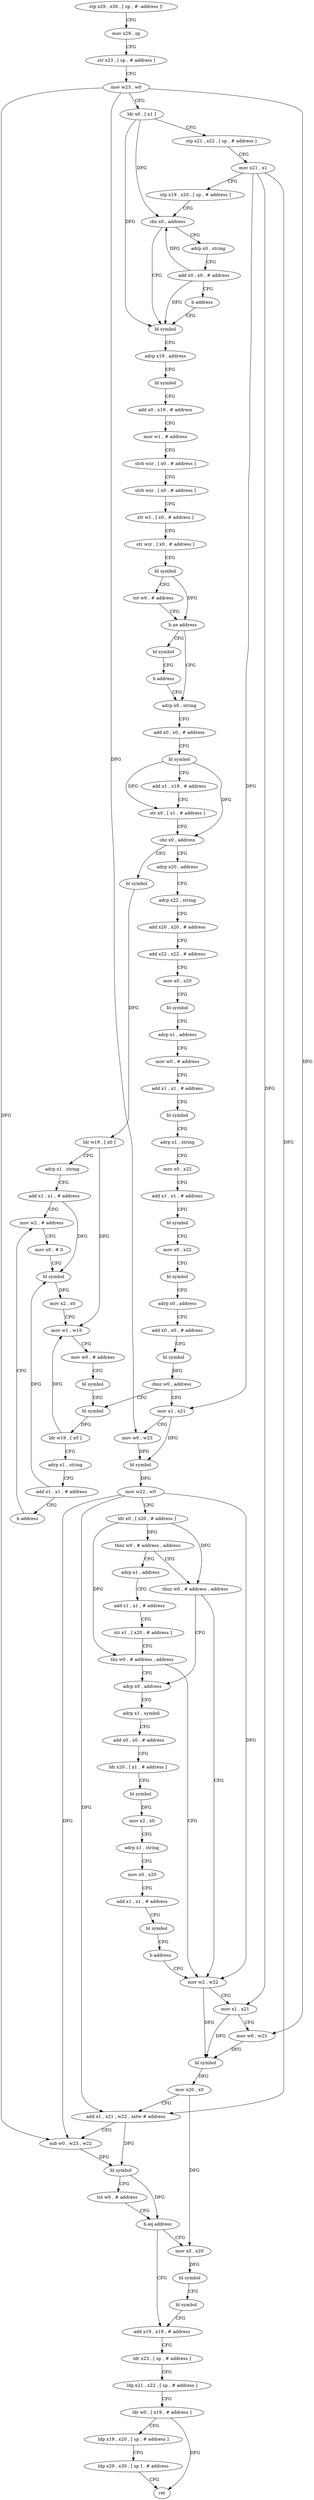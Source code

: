 digraph "func" {
"4208320" [label = "stp x29 , x30 , [ sp , #- address ]!" ]
"4208324" [label = "mov x29 , sp" ]
"4208328" [label = "str x23 , [ sp , # address ]" ]
"4208332" [label = "mov w23 , w0" ]
"4208336" [label = "ldr x0 , [ x1 ]" ]
"4208340" [label = "stp x21 , x22 , [ sp , # address ]" ]
"4208344" [label = "mov x21 , x1" ]
"4208348" [label = "stp x19 , x20 , [ sp , # address ]" ]
"4208352" [label = "cbz x0 , address" ]
"4208684" [label = "adrp x0 , string" ]
"4208356" [label = "bl symbol" ]
"4208688" [label = "add x0 , x0 , # address" ]
"4208692" [label = "b address" ]
"4208360" [label = "adrp x19 , address" ]
"4208364" [label = "bl symbol" ]
"4208368" [label = "add x0 , x19 , # address" ]
"4208372" [label = "mov w1 , # address" ]
"4208376" [label = "strb wzr , [ x0 , # address ]" ]
"4208380" [label = "strb wzr , [ x0 , # address ]" ]
"4208384" [label = "str w1 , [ x0 , # address ]" ]
"4208388" [label = "str wzr , [ x0 , # address ]" ]
"4208392" [label = "bl symbol" ]
"4208396" [label = "tst w0 , # address" ]
"4208400" [label = "b.ne address" ]
"4208676" [label = "bl symbol" ]
"4208404" [label = "adrp x0 , string" ]
"4208680" [label = "b address" ]
"4208408" [label = "add x0 , x0 , # address" ]
"4208412" [label = "bl symbol" ]
"4208416" [label = "add x1 , x19 , # address" ]
"4208420" [label = "str x0 , [ x1 , # address ]" ]
"4208424" [label = "cbz x0 , address" ]
"4208696" [label = "bl symbol" ]
"4208428" [label = "adrp x20 , address" ]
"4208700" [label = "ldr w19 , [ x0 ]" ]
"4208704" [label = "adrp x1 , string" ]
"4208708" [label = "add x1 , x1 , # address" ]
"4208712" [label = "mov w2 , # address" ]
"4208432" [label = "adrp x22 , string" ]
"4208436" [label = "add x20 , x20 , # address" ]
"4208440" [label = "add x22 , x22 , # address" ]
"4208444" [label = "mov x0 , x20" ]
"4208448" [label = "bl symbol" ]
"4208452" [label = "adrp x1 , address" ]
"4208456" [label = "mov w0 , # address" ]
"4208460" [label = "add x1 , x1 , # address" ]
"4208464" [label = "bl symbol" ]
"4208468" [label = "adrp x1 , string" ]
"4208472" [label = "mov x0 , x22" ]
"4208476" [label = "add x1 , x1 , # address" ]
"4208480" [label = "bl symbol" ]
"4208484" [label = "mov x0 , x22" ]
"4208488" [label = "bl symbol" ]
"4208492" [label = "adrp x0 , address" ]
"4208496" [label = "add x0 , x0 , # address" ]
"4208500" [label = "bl symbol" ]
"4208504" [label = "cbnz w0 , address" ]
"4208740" [label = "bl symbol" ]
"4208508" [label = "mov x1 , x21" ]
"4208716" [label = "mov x0 , # 0" ]
"4208720" [label = "bl symbol" ]
"4208724" [label = "mov x2 , x0" ]
"4208728" [label = "mov w1 , w19" ]
"4208732" [label = "mov w0 , # address" ]
"4208736" [label = "bl symbol" ]
"4208744" [label = "ldr w19 , [ x0 ]" ]
"4208748" [label = "adrp x1 , string" ]
"4208752" [label = "add x1 , x1 , # address" ]
"4208756" [label = "b address" ]
"4208512" [label = "mov w0 , w23" ]
"4208516" [label = "bl symbol" ]
"4208520" [label = "mov w22 , w0" ]
"4208524" [label = "ldr x0 , [ x20 , # address ]" ]
"4208528" [label = "tbnz w0 , # address , address" ]
"4208616" [label = "adrp x1 , address" ]
"4208532" [label = "tbnz w0 , # address , address" ]
"4208620" [label = "add x1 , x1 , # address" ]
"4208624" [label = "str x1 , [ x20 , # address ]" ]
"4208628" [label = "tbz w0 , # address , address" ]
"4208536" [label = "mov w2 , w22" ]
"4208632" [label = "adrp x0 , address" ]
"4208540" [label = "mov x1 , x21" ]
"4208544" [label = "mov w0 , w23" ]
"4208548" [label = "bl symbol" ]
"4208552" [label = "mov x20 , x0" ]
"4208556" [label = "add x1 , x21 , w22 , sxtw # address" ]
"4208560" [label = "sub w0 , w23 , w22" ]
"4208564" [label = "bl symbol" ]
"4208568" [label = "tst w0 , # address" ]
"4208572" [label = "b.eq address" ]
"4208588" [label = "add x19 , x19 , # address" ]
"4208576" [label = "mov x0 , x20" ]
"4208636" [label = "adrp x1 , symbol" ]
"4208640" [label = "add x0 , x0 , # address" ]
"4208644" [label = "ldr x20 , [ x1 , # address ]" ]
"4208648" [label = "bl symbol" ]
"4208652" [label = "mov x2 , x0" ]
"4208656" [label = "adrp x1 , string" ]
"4208660" [label = "mov x0 , x20" ]
"4208664" [label = "add x1 , x1 , # address" ]
"4208668" [label = "bl symbol" ]
"4208672" [label = "b address" ]
"4208592" [label = "ldr x23 , [ sp , # address ]" ]
"4208596" [label = "ldp x21 , x22 , [ sp , # address ]" ]
"4208600" [label = "ldr w0 , [ x19 , # address ]" ]
"4208604" [label = "ldp x19 , x20 , [ sp , # address ]" ]
"4208608" [label = "ldp x29 , x30 , [ sp ] , # address" ]
"4208612" [label = "ret" ]
"4208580" [label = "bl symbol" ]
"4208584" [label = "bl symbol" ]
"4208320" -> "4208324" [ label = "CFG" ]
"4208324" -> "4208328" [ label = "CFG" ]
"4208328" -> "4208332" [ label = "CFG" ]
"4208332" -> "4208336" [ label = "CFG" ]
"4208332" -> "4208512" [ label = "DFG" ]
"4208332" -> "4208544" [ label = "DFG" ]
"4208332" -> "4208560" [ label = "DFG" ]
"4208336" -> "4208340" [ label = "CFG" ]
"4208336" -> "4208352" [ label = "DFG" ]
"4208336" -> "4208356" [ label = "DFG" ]
"4208340" -> "4208344" [ label = "CFG" ]
"4208344" -> "4208348" [ label = "CFG" ]
"4208344" -> "4208508" [ label = "DFG" ]
"4208344" -> "4208540" [ label = "DFG" ]
"4208344" -> "4208556" [ label = "DFG" ]
"4208348" -> "4208352" [ label = "CFG" ]
"4208352" -> "4208684" [ label = "CFG" ]
"4208352" -> "4208356" [ label = "CFG" ]
"4208684" -> "4208688" [ label = "CFG" ]
"4208356" -> "4208360" [ label = "CFG" ]
"4208688" -> "4208692" [ label = "CFG" ]
"4208688" -> "4208352" [ label = "DFG" ]
"4208688" -> "4208356" [ label = "DFG" ]
"4208692" -> "4208356" [ label = "CFG" ]
"4208360" -> "4208364" [ label = "CFG" ]
"4208364" -> "4208368" [ label = "CFG" ]
"4208368" -> "4208372" [ label = "CFG" ]
"4208372" -> "4208376" [ label = "CFG" ]
"4208376" -> "4208380" [ label = "CFG" ]
"4208380" -> "4208384" [ label = "CFG" ]
"4208384" -> "4208388" [ label = "CFG" ]
"4208388" -> "4208392" [ label = "CFG" ]
"4208392" -> "4208396" [ label = "CFG" ]
"4208392" -> "4208400" [ label = "DFG" ]
"4208396" -> "4208400" [ label = "CFG" ]
"4208400" -> "4208676" [ label = "CFG" ]
"4208400" -> "4208404" [ label = "CFG" ]
"4208676" -> "4208680" [ label = "CFG" ]
"4208404" -> "4208408" [ label = "CFG" ]
"4208680" -> "4208404" [ label = "CFG" ]
"4208408" -> "4208412" [ label = "CFG" ]
"4208412" -> "4208416" [ label = "CFG" ]
"4208412" -> "4208420" [ label = "DFG" ]
"4208412" -> "4208424" [ label = "DFG" ]
"4208416" -> "4208420" [ label = "CFG" ]
"4208420" -> "4208424" [ label = "CFG" ]
"4208424" -> "4208696" [ label = "CFG" ]
"4208424" -> "4208428" [ label = "CFG" ]
"4208696" -> "4208700" [ label = "DFG" ]
"4208428" -> "4208432" [ label = "CFG" ]
"4208700" -> "4208704" [ label = "CFG" ]
"4208700" -> "4208728" [ label = "DFG" ]
"4208704" -> "4208708" [ label = "CFG" ]
"4208708" -> "4208712" [ label = "CFG" ]
"4208708" -> "4208720" [ label = "DFG" ]
"4208712" -> "4208716" [ label = "CFG" ]
"4208432" -> "4208436" [ label = "CFG" ]
"4208436" -> "4208440" [ label = "CFG" ]
"4208440" -> "4208444" [ label = "CFG" ]
"4208444" -> "4208448" [ label = "CFG" ]
"4208448" -> "4208452" [ label = "CFG" ]
"4208452" -> "4208456" [ label = "CFG" ]
"4208456" -> "4208460" [ label = "CFG" ]
"4208460" -> "4208464" [ label = "CFG" ]
"4208464" -> "4208468" [ label = "CFG" ]
"4208468" -> "4208472" [ label = "CFG" ]
"4208472" -> "4208476" [ label = "CFG" ]
"4208476" -> "4208480" [ label = "CFG" ]
"4208480" -> "4208484" [ label = "CFG" ]
"4208484" -> "4208488" [ label = "CFG" ]
"4208488" -> "4208492" [ label = "CFG" ]
"4208492" -> "4208496" [ label = "CFG" ]
"4208496" -> "4208500" [ label = "CFG" ]
"4208500" -> "4208504" [ label = "DFG" ]
"4208504" -> "4208740" [ label = "CFG" ]
"4208504" -> "4208508" [ label = "CFG" ]
"4208740" -> "4208744" [ label = "DFG" ]
"4208508" -> "4208512" [ label = "CFG" ]
"4208508" -> "4208516" [ label = "DFG" ]
"4208716" -> "4208720" [ label = "CFG" ]
"4208720" -> "4208724" [ label = "DFG" ]
"4208724" -> "4208728" [ label = "CFG" ]
"4208728" -> "4208732" [ label = "CFG" ]
"4208732" -> "4208736" [ label = "CFG" ]
"4208736" -> "4208740" [ label = "CFG" ]
"4208744" -> "4208748" [ label = "CFG" ]
"4208744" -> "4208728" [ label = "DFG" ]
"4208748" -> "4208752" [ label = "CFG" ]
"4208752" -> "4208756" [ label = "CFG" ]
"4208752" -> "4208720" [ label = "DFG" ]
"4208756" -> "4208712" [ label = "CFG" ]
"4208512" -> "4208516" [ label = "DFG" ]
"4208516" -> "4208520" [ label = "DFG" ]
"4208520" -> "4208524" [ label = "CFG" ]
"4208520" -> "4208536" [ label = "DFG" ]
"4208520" -> "4208556" [ label = "DFG" ]
"4208520" -> "4208560" [ label = "DFG" ]
"4208524" -> "4208528" [ label = "DFG" ]
"4208524" -> "4208628" [ label = "DFG" ]
"4208524" -> "4208532" [ label = "DFG" ]
"4208528" -> "4208616" [ label = "CFG" ]
"4208528" -> "4208532" [ label = "CFG" ]
"4208616" -> "4208620" [ label = "CFG" ]
"4208532" -> "4208632" [ label = "CFG" ]
"4208532" -> "4208536" [ label = "CFG" ]
"4208620" -> "4208624" [ label = "CFG" ]
"4208624" -> "4208628" [ label = "CFG" ]
"4208628" -> "4208536" [ label = "CFG" ]
"4208628" -> "4208632" [ label = "CFG" ]
"4208536" -> "4208540" [ label = "CFG" ]
"4208536" -> "4208548" [ label = "DFG" ]
"4208632" -> "4208636" [ label = "CFG" ]
"4208540" -> "4208544" [ label = "CFG" ]
"4208540" -> "4208548" [ label = "DFG" ]
"4208544" -> "4208548" [ label = "DFG" ]
"4208548" -> "4208552" [ label = "DFG" ]
"4208552" -> "4208556" [ label = "CFG" ]
"4208552" -> "4208576" [ label = "DFG" ]
"4208556" -> "4208560" [ label = "CFG" ]
"4208556" -> "4208564" [ label = "DFG" ]
"4208560" -> "4208564" [ label = "DFG" ]
"4208564" -> "4208568" [ label = "CFG" ]
"4208564" -> "4208572" [ label = "DFG" ]
"4208568" -> "4208572" [ label = "CFG" ]
"4208572" -> "4208588" [ label = "CFG" ]
"4208572" -> "4208576" [ label = "CFG" ]
"4208588" -> "4208592" [ label = "CFG" ]
"4208576" -> "4208580" [ label = "DFG" ]
"4208636" -> "4208640" [ label = "CFG" ]
"4208640" -> "4208644" [ label = "CFG" ]
"4208644" -> "4208648" [ label = "CFG" ]
"4208648" -> "4208652" [ label = "DFG" ]
"4208652" -> "4208656" [ label = "CFG" ]
"4208656" -> "4208660" [ label = "CFG" ]
"4208660" -> "4208664" [ label = "CFG" ]
"4208664" -> "4208668" [ label = "CFG" ]
"4208668" -> "4208672" [ label = "CFG" ]
"4208672" -> "4208536" [ label = "CFG" ]
"4208592" -> "4208596" [ label = "CFG" ]
"4208596" -> "4208600" [ label = "CFG" ]
"4208600" -> "4208604" [ label = "CFG" ]
"4208600" -> "4208612" [ label = "DFG" ]
"4208604" -> "4208608" [ label = "CFG" ]
"4208608" -> "4208612" [ label = "CFG" ]
"4208580" -> "4208584" [ label = "CFG" ]
"4208584" -> "4208588" [ label = "CFG" ]
}

